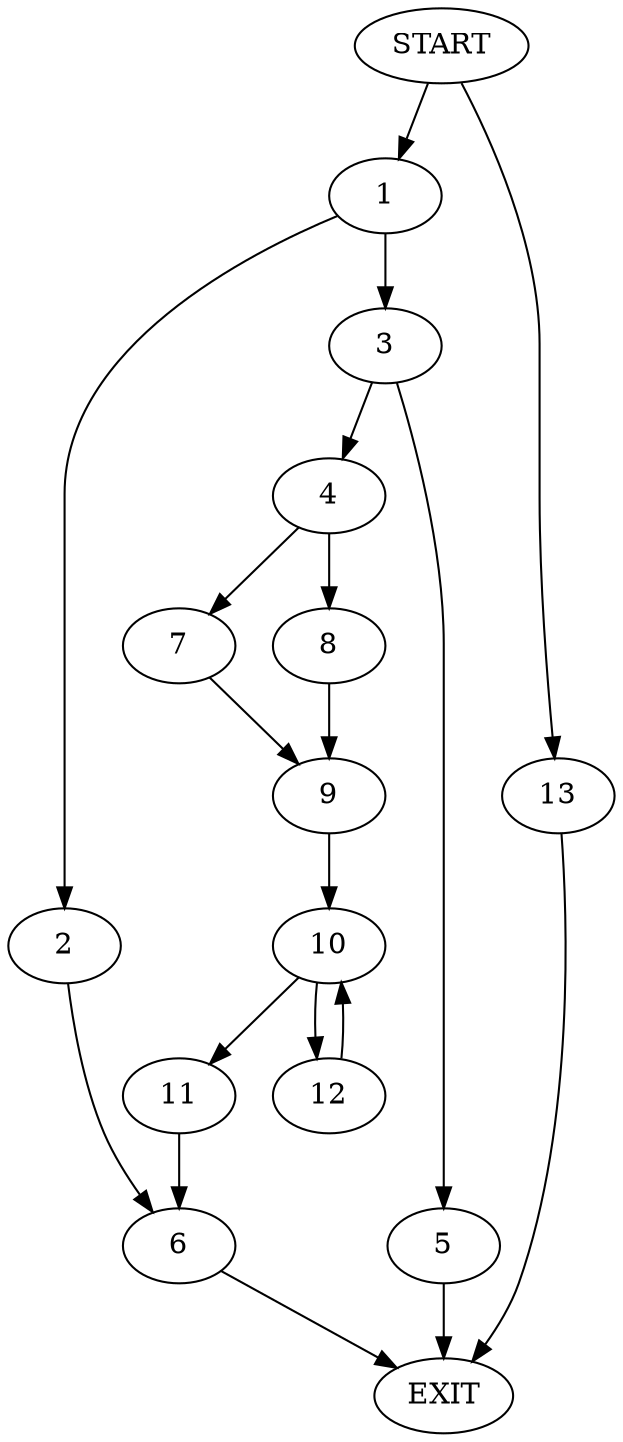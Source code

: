 digraph {
0 [label="START"]
14 [label="EXIT"]
0 -> 1
1 -> 2
1 -> 3
3 -> 4
3 -> 5
2 -> 6
4 -> 7
4 -> 8
5 -> 14
7 -> 9
8 -> 9
9 -> 10
10 -> 11
10 -> 12
12 -> 10
11 -> 6
6 -> 14
0 -> 13
13 -> 14
}
